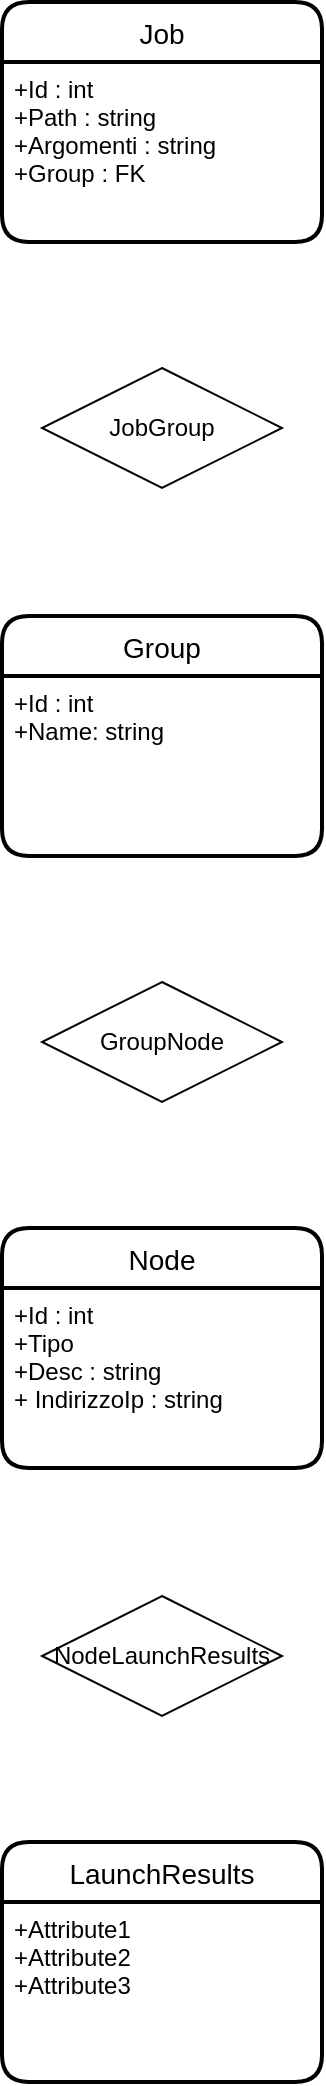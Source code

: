 <mxfile version="13.0.3" type="device"><diagram id="ZjOyKgI3mLc4EQrxpJCI" name="Page-1"><mxGraphModel dx="780" dy="813" grid="1" gridSize="10" guides="1" tooltips="1" connect="1" arrows="1" fold="1" page="1" pageScale="1" pageWidth="850" pageHeight="1100" math="0" shadow="0"><root><mxCell id="0"/><mxCell id="1" parent="0"/><mxCell id="HT0VwfGfulPwwGTZBNuy-8" value="JobGroup" style="shape=rhombus;perimeter=rhombusPerimeter;whiteSpace=wrap;html=1;align=center;" parent="1" vertex="1"><mxGeometry x="340" y="223" width="120" height="60" as="geometry"/></mxCell><mxCell id="HT0VwfGfulPwwGTZBNuy-9" value="GroupNode" style="shape=rhombus;perimeter=rhombusPerimeter;whiteSpace=wrap;html=1;align=center;" parent="1" vertex="1"><mxGeometry x="340" y="530" width="120" height="60" as="geometry"/></mxCell><mxCell id="Fm_b-_fIrrpTzouXi9Qm-3" value="NodeLaunchResults" style="shape=rhombus;perimeter=rhombusPerimeter;whiteSpace=wrap;html=1;align=center;" vertex="1" parent="1"><mxGeometry x="340" y="837" width="120" height="60" as="geometry"/></mxCell><mxCell id="HT0VwfGfulPwwGTZBNuy-1" value="Job" style="swimlane;childLayout=stackLayout;horizontal=1;startSize=30;horizontalStack=0;rounded=1;fontSize=14;fontStyle=0;strokeWidth=2;resizeParent=0;resizeLast=1;shadow=0;dashed=0;align=center;" parent="1" vertex="1"><mxGeometry x="320" y="40" width="160" height="120" as="geometry"/></mxCell><mxCell id="HT0VwfGfulPwwGTZBNuy-2" value="+Id : int&#10;+Path : string&#10;+Argomenti : string&#10;+Group : FK" style="align=left;strokeColor=none;fillColor=none;spacingLeft=4;fontSize=12;verticalAlign=top;resizable=0;rotatable=0;part=1;" parent="HT0VwfGfulPwwGTZBNuy-1" vertex="1"><mxGeometry y="30" width="160" height="90" as="geometry"/></mxCell><mxCell id="Fm_b-_fIrrpTzouXi9Qm-1" value="LaunchResults" style="swimlane;childLayout=stackLayout;horizontal=1;startSize=30;horizontalStack=0;rounded=1;fontSize=14;fontStyle=0;strokeWidth=2;resizeParent=0;resizeLast=1;shadow=0;dashed=0;align=center;" vertex="1" parent="1"><mxGeometry x="320" y="960" width="160" height="120" as="geometry"/></mxCell><mxCell id="Fm_b-_fIrrpTzouXi9Qm-2" value="+Attribute1&#10;+Attribute2&#10;+Attribute3" style="align=left;strokeColor=none;fillColor=none;spacingLeft=4;fontSize=12;verticalAlign=top;resizable=0;rotatable=0;part=1;" vertex="1" parent="Fm_b-_fIrrpTzouXi9Qm-1"><mxGeometry y="30" width="160" height="90" as="geometry"/></mxCell><mxCell id="HT0VwfGfulPwwGTZBNuy-4" value="Group" style="swimlane;childLayout=stackLayout;horizontal=1;startSize=30;horizontalStack=0;rounded=1;fontSize=14;fontStyle=0;strokeWidth=2;resizeParent=0;resizeLast=1;shadow=0;dashed=0;align=center;" parent="1" vertex="1"><mxGeometry x="320" y="347" width="160" height="120" as="geometry"/></mxCell><mxCell id="HT0VwfGfulPwwGTZBNuy-5" value="+Id : int&#10;+Name: string&#10;" style="align=left;strokeColor=none;fillColor=none;spacingLeft=4;fontSize=12;verticalAlign=top;resizable=0;rotatable=0;part=1;" parent="HT0VwfGfulPwwGTZBNuy-4" vertex="1"><mxGeometry y="30" width="160" height="90" as="geometry"/></mxCell><mxCell id="HT0VwfGfulPwwGTZBNuy-6" value="Node" style="swimlane;childLayout=stackLayout;horizontal=1;startSize=30;horizontalStack=0;rounded=1;fontSize=14;fontStyle=0;strokeWidth=2;resizeParent=0;resizeLast=1;shadow=0;dashed=0;align=center;" parent="1" vertex="1"><mxGeometry x="320" y="653" width="160" height="120" as="geometry"/></mxCell><mxCell id="HT0VwfGfulPwwGTZBNuy-7" value="+Id : int&#10;+Tipo&#10;+Desc : string&#10;+ IndirizzoIp : string" style="align=left;strokeColor=none;fillColor=none;spacingLeft=4;fontSize=12;verticalAlign=top;resizable=0;rotatable=0;part=1;" parent="HT0VwfGfulPwwGTZBNuy-6" vertex="1"><mxGeometry y="30" width="160" height="90" as="geometry"/></mxCell></root></mxGraphModel></diagram></mxfile>